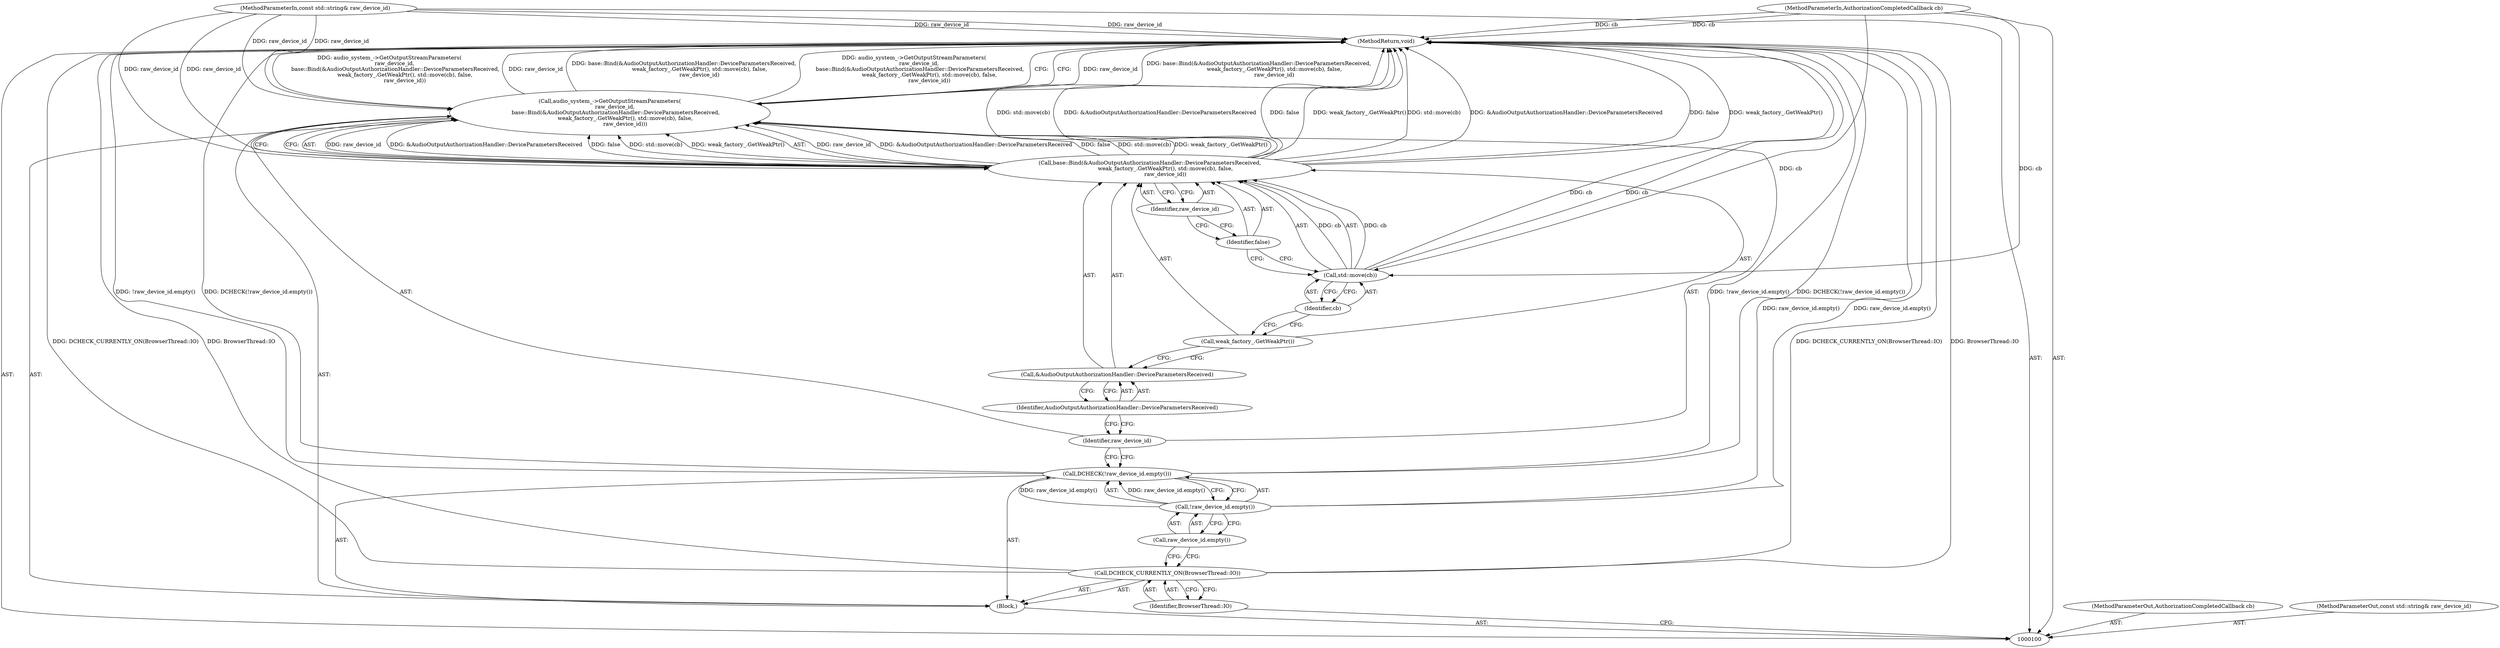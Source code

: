 digraph "0_Chrome_04ff52bb66284467ccb43d90800013b89ee8db75_0" {
"1000119" [label="(MethodReturn,void)"];
"1000118" [label="(Identifier,raw_device_id)"];
"1000101" [label="(MethodParameterIn,AuthorizationCompletedCallback cb)"];
"1000164" [label="(MethodParameterOut,AuthorizationCompletedCallback cb)"];
"1000103" [label="(Block,)"];
"1000102" [label="(MethodParameterIn,const std::string& raw_device_id)"];
"1000165" [label="(MethodParameterOut,const std::string& raw_device_id)"];
"1000105" [label="(Identifier,BrowserThread::IO)"];
"1000104" [label="(Call,DCHECK_CURRENTLY_ON(BrowserThread::IO))"];
"1000107" [label="(Call,!raw_device_id.empty())"];
"1000108" [label="(Call,raw_device_id.empty())"];
"1000106" [label="(Call,DCHECK(!raw_device_id.empty()))"];
"1000109" [label="(Call,audio_system_->GetOutputStreamParameters(\n      raw_device_id,\n       base::Bind(&AudioOutputAuthorizationHandler::DeviceParametersReceived,\n                  weak_factory_.GetWeakPtr(), std::move(cb), false,\n                  raw_device_id)))"];
"1000110" [label="(Identifier,raw_device_id)"];
"1000112" [label="(Call,&AudioOutputAuthorizationHandler::DeviceParametersReceived)"];
"1000113" [label="(Identifier,AudioOutputAuthorizationHandler::DeviceParametersReceived)"];
"1000111" [label="(Call,base::Bind(&AudioOutputAuthorizationHandler::DeviceParametersReceived,\n                  weak_factory_.GetWeakPtr(), std::move(cb), false,\n                  raw_device_id))"];
"1000114" [label="(Call,weak_factory_.GetWeakPtr())"];
"1000115" [label="(Call,std::move(cb))"];
"1000116" [label="(Identifier,cb)"];
"1000117" [label="(Identifier,false)"];
"1000119" -> "1000100"  [label="AST: "];
"1000119" -> "1000109"  [label="CFG: "];
"1000111" -> "1000119"  [label="DDG: false"];
"1000111" -> "1000119"  [label="DDG: weak_factory_.GetWeakPtr()"];
"1000111" -> "1000119"  [label="DDG: std::move(cb)"];
"1000111" -> "1000119"  [label="DDG: &AudioOutputAuthorizationHandler::DeviceParametersReceived"];
"1000107" -> "1000119"  [label="DDG: raw_device_id.empty()"];
"1000106" -> "1000119"  [label="DDG: !raw_device_id.empty()"];
"1000106" -> "1000119"  [label="DDG: DCHECK(!raw_device_id.empty())"];
"1000104" -> "1000119"  [label="DDG: DCHECK_CURRENTLY_ON(BrowserThread::IO)"];
"1000104" -> "1000119"  [label="DDG: BrowserThread::IO"];
"1000102" -> "1000119"  [label="DDG: raw_device_id"];
"1000101" -> "1000119"  [label="DDG: cb"];
"1000109" -> "1000119"  [label="DDG: raw_device_id"];
"1000109" -> "1000119"  [label="DDG: base::Bind(&AudioOutputAuthorizationHandler::DeviceParametersReceived,\n                  weak_factory_.GetWeakPtr(), std::move(cb), false,\n                  raw_device_id)"];
"1000109" -> "1000119"  [label="DDG: audio_system_->GetOutputStreamParameters(\n      raw_device_id,\n       base::Bind(&AudioOutputAuthorizationHandler::DeviceParametersReceived,\n                  weak_factory_.GetWeakPtr(), std::move(cb), false,\n                  raw_device_id))"];
"1000115" -> "1000119"  [label="DDG: cb"];
"1000118" -> "1000111"  [label="AST: "];
"1000118" -> "1000117"  [label="CFG: "];
"1000111" -> "1000118"  [label="CFG: "];
"1000101" -> "1000100"  [label="AST: "];
"1000101" -> "1000119"  [label="DDG: cb"];
"1000101" -> "1000115"  [label="DDG: cb"];
"1000164" -> "1000100"  [label="AST: "];
"1000103" -> "1000100"  [label="AST: "];
"1000104" -> "1000103"  [label="AST: "];
"1000106" -> "1000103"  [label="AST: "];
"1000109" -> "1000103"  [label="AST: "];
"1000102" -> "1000100"  [label="AST: "];
"1000102" -> "1000119"  [label="DDG: raw_device_id"];
"1000102" -> "1000109"  [label="DDG: raw_device_id"];
"1000102" -> "1000111"  [label="DDG: raw_device_id"];
"1000165" -> "1000100"  [label="AST: "];
"1000105" -> "1000104"  [label="AST: "];
"1000105" -> "1000100"  [label="CFG: "];
"1000104" -> "1000105"  [label="CFG: "];
"1000104" -> "1000103"  [label="AST: "];
"1000104" -> "1000105"  [label="CFG: "];
"1000105" -> "1000104"  [label="AST: "];
"1000108" -> "1000104"  [label="CFG: "];
"1000104" -> "1000119"  [label="DDG: DCHECK_CURRENTLY_ON(BrowserThread::IO)"];
"1000104" -> "1000119"  [label="DDG: BrowserThread::IO"];
"1000107" -> "1000106"  [label="AST: "];
"1000107" -> "1000108"  [label="CFG: "];
"1000108" -> "1000107"  [label="AST: "];
"1000106" -> "1000107"  [label="CFG: "];
"1000107" -> "1000119"  [label="DDG: raw_device_id.empty()"];
"1000107" -> "1000106"  [label="DDG: raw_device_id.empty()"];
"1000108" -> "1000107"  [label="AST: "];
"1000108" -> "1000104"  [label="CFG: "];
"1000107" -> "1000108"  [label="CFG: "];
"1000106" -> "1000103"  [label="AST: "];
"1000106" -> "1000107"  [label="CFG: "];
"1000107" -> "1000106"  [label="AST: "];
"1000110" -> "1000106"  [label="CFG: "];
"1000106" -> "1000119"  [label="DDG: !raw_device_id.empty()"];
"1000106" -> "1000119"  [label="DDG: DCHECK(!raw_device_id.empty())"];
"1000107" -> "1000106"  [label="DDG: raw_device_id.empty()"];
"1000109" -> "1000103"  [label="AST: "];
"1000109" -> "1000111"  [label="CFG: "];
"1000110" -> "1000109"  [label="AST: "];
"1000111" -> "1000109"  [label="AST: "];
"1000119" -> "1000109"  [label="CFG: "];
"1000109" -> "1000119"  [label="DDG: raw_device_id"];
"1000109" -> "1000119"  [label="DDG: base::Bind(&AudioOutputAuthorizationHandler::DeviceParametersReceived,\n                  weak_factory_.GetWeakPtr(), std::move(cb), false,\n                  raw_device_id)"];
"1000109" -> "1000119"  [label="DDG: audio_system_->GetOutputStreamParameters(\n      raw_device_id,\n       base::Bind(&AudioOutputAuthorizationHandler::DeviceParametersReceived,\n                  weak_factory_.GetWeakPtr(), std::move(cb), false,\n                  raw_device_id))"];
"1000111" -> "1000109"  [label="DDG: raw_device_id"];
"1000111" -> "1000109"  [label="DDG: &AudioOutputAuthorizationHandler::DeviceParametersReceived"];
"1000111" -> "1000109"  [label="DDG: false"];
"1000111" -> "1000109"  [label="DDG: std::move(cb)"];
"1000111" -> "1000109"  [label="DDG: weak_factory_.GetWeakPtr()"];
"1000102" -> "1000109"  [label="DDG: raw_device_id"];
"1000110" -> "1000109"  [label="AST: "];
"1000110" -> "1000106"  [label="CFG: "];
"1000113" -> "1000110"  [label="CFG: "];
"1000112" -> "1000111"  [label="AST: "];
"1000112" -> "1000113"  [label="CFG: "];
"1000113" -> "1000112"  [label="AST: "];
"1000114" -> "1000112"  [label="CFG: "];
"1000113" -> "1000112"  [label="AST: "];
"1000113" -> "1000110"  [label="CFG: "];
"1000112" -> "1000113"  [label="CFG: "];
"1000111" -> "1000109"  [label="AST: "];
"1000111" -> "1000118"  [label="CFG: "];
"1000112" -> "1000111"  [label="AST: "];
"1000114" -> "1000111"  [label="AST: "];
"1000115" -> "1000111"  [label="AST: "];
"1000117" -> "1000111"  [label="AST: "];
"1000118" -> "1000111"  [label="AST: "];
"1000109" -> "1000111"  [label="CFG: "];
"1000111" -> "1000119"  [label="DDG: false"];
"1000111" -> "1000119"  [label="DDG: weak_factory_.GetWeakPtr()"];
"1000111" -> "1000119"  [label="DDG: std::move(cb)"];
"1000111" -> "1000119"  [label="DDG: &AudioOutputAuthorizationHandler::DeviceParametersReceived"];
"1000111" -> "1000109"  [label="DDG: raw_device_id"];
"1000111" -> "1000109"  [label="DDG: &AudioOutputAuthorizationHandler::DeviceParametersReceived"];
"1000111" -> "1000109"  [label="DDG: false"];
"1000111" -> "1000109"  [label="DDG: std::move(cb)"];
"1000111" -> "1000109"  [label="DDG: weak_factory_.GetWeakPtr()"];
"1000115" -> "1000111"  [label="DDG: cb"];
"1000102" -> "1000111"  [label="DDG: raw_device_id"];
"1000114" -> "1000111"  [label="AST: "];
"1000114" -> "1000112"  [label="CFG: "];
"1000116" -> "1000114"  [label="CFG: "];
"1000115" -> "1000111"  [label="AST: "];
"1000115" -> "1000116"  [label="CFG: "];
"1000116" -> "1000115"  [label="AST: "];
"1000117" -> "1000115"  [label="CFG: "];
"1000115" -> "1000119"  [label="DDG: cb"];
"1000115" -> "1000111"  [label="DDG: cb"];
"1000101" -> "1000115"  [label="DDG: cb"];
"1000116" -> "1000115"  [label="AST: "];
"1000116" -> "1000114"  [label="CFG: "];
"1000115" -> "1000116"  [label="CFG: "];
"1000117" -> "1000111"  [label="AST: "];
"1000117" -> "1000115"  [label="CFG: "];
"1000118" -> "1000117"  [label="CFG: "];
}
